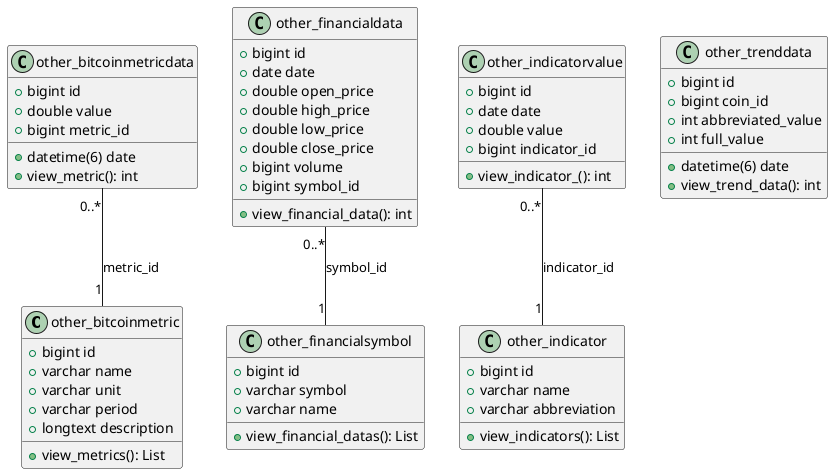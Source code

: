 @startuml

' Define the class for each table

class other_bitcoinmetric {
  +bigint id
  +varchar name
  +varchar unit
  +varchar period
  +longtext description
  +view_metrics(): List
}

class other_bitcoinmetricdata {
  +bigint id
  +datetime(6) date
  +double value
  +bigint metric_id
  +view_metric(): int
}

class other_financialdata {
  +bigint id
  +date date
  +double open_price
  +double high_price
  +double low_price
  +double close_price
  +bigint volume
  +bigint symbol_id
  +view_financial_data(): int
}

class other_financialsymbol {
  +bigint id
  +varchar symbol
  +varchar name
  +view_financial_datas(): List
}

class other_indicator {
  +bigint id
  +varchar name
  +varchar abbreviation
  +view_indicators(): List
}

class other_indicatorvalue {
  +bigint id
  +date date
  +double value
  +bigint indicator_id
  +view_indicator_(): int
}

class other_trenddata {
  +bigint id
  +datetime(6) date
  +bigint coin_id
  +int abbreviated_value
  +int full_value
  +view_trend_data(): int
}

' Define the associations between the classes
other_bitcoinmetricdata "0..*" -- "1" other_bitcoinmetric : "metric_id"
other_financialdata "0..*" -- "1" other_financialsymbol : "symbol_id"
other_indicatorvalue "0..*" -- "1" other_indicator : "indicator_id"

@enduml